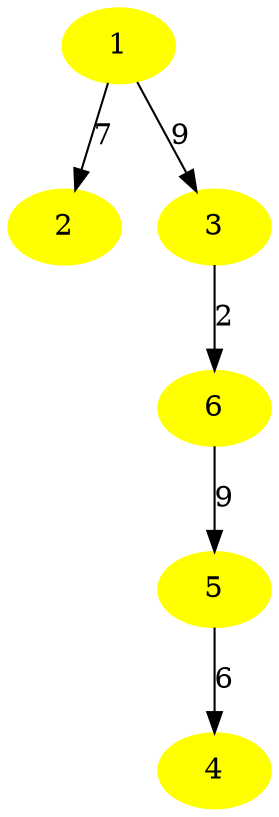 digraph G{ 
node [style=filled, fontcolor=black];
n0[label="1", color=yellow];
n1[label="2", color=yellow];
n2[label="3", color=yellow];
n3[label="4", color=yellow];
n4[label="5", color=yellow];
n5[label="6", color=yellow];
n0 -> n2 [label="9"];
n0 -> n1 [label="7"];
n2 -> n5 [label="2"];
n4 -> n3 [label="6"];
n5 -> n4 [label="9"];
}
